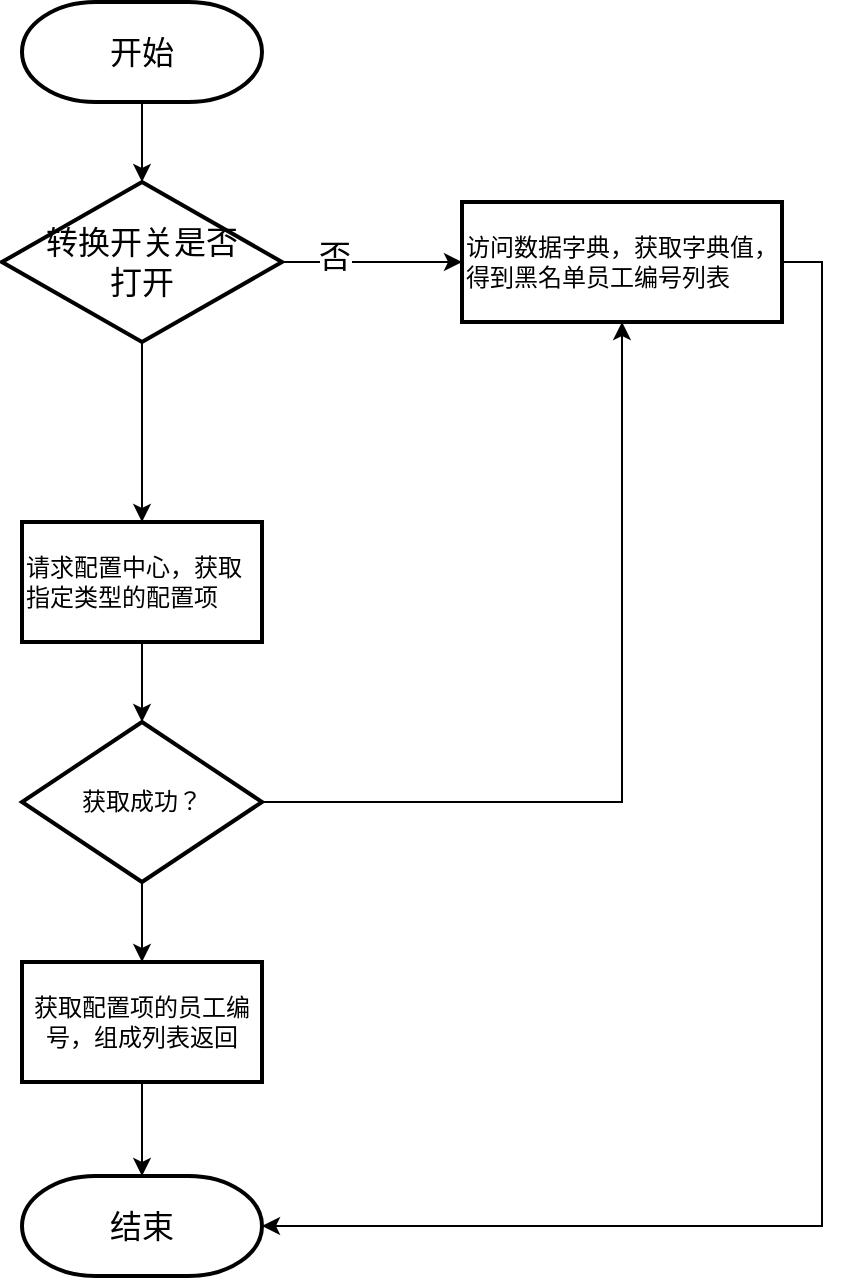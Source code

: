<mxfile version="28.0.6">
  <diagram name="第 1 页" id="4CZM-l4THoh-fqjmzcx0">
    <mxGraphModel dx="1722" dy="948" grid="1" gridSize="10" guides="1" tooltips="1" connect="1" arrows="1" fold="1" page="1" pageScale="1" pageWidth="1169" pageHeight="827" math="0" shadow="0">
      <root>
        <mxCell id="0" />
        <mxCell id="1" parent="0" />
        <mxCell id="Rvd_LpyRWWdYLsu3HXT1-5" value="" style="edgeStyle=orthogonalEdgeStyle;rounded=0;orthogonalLoop=1;jettySize=auto;html=1;" edge="1" parent="1" source="Rvd_LpyRWWdYLsu3HXT1-2" target="Rvd_LpyRWWdYLsu3HXT1-4">
          <mxGeometry relative="1" as="geometry" />
        </mxCell>
        <mxCell id="Rvd_LpyRWWdYLsu3HXT1-2" value="&lt;font style=&quot;font-size: 16px;&quot;&gt;开始&lt;/font&gt;" style="strokeWidth=2;html=1;shape=mxgraph.flowchart.terminator;whiteSpace=wrap;" vertex="1" parent="1">
          <mxGeometry x="170" y="60" width="120" height="50" as="geometry" />
        </mxCell>
        <mxCell id="Rvd_LpyRWWdYLsu3HXT1-7" value="" style="edgeStyle=orthogonalEdgeStyle;rounded=0;orthogonalLoop=1;jettySize=auto;html=1;" edge="1" parent="1" source="Rvd_LpyRWWdYLsu3HXT1-4" target="Rvd_LpyRWWdYLsu3HXT1-6">
          <mxGeometry relative="1" as="geometry" />
        </mxCell>
        <mxCell id="Rvd_LpyRWWdYLsu3HXT1-18" value="否" style="edgeLabel;html=1;align=center;verticalAlign=middle;resizable=0;points=[];fontSize=16;" vertex="1" connectable="0" parent="Rvd_LpyRWWdYLsu3HXT1-7">
          <mxGeometry x="-0.433" y="3" relative="1" as="geometry">
            <mxPoint as="offset" />
          </mxGeometry>
        </mxCell>
        <mxCell id="Rvd_LpyRWWdYLsu3HXT1-9" value="" style="edgeStyle=orthogonalEdgeStyle;rounded=0;orthogonalLoop=1;jettySize=auto;html=1;" edge="1" parent="1" source="Rvd_LpyRWWdYLsu3HXT1-4" target="Rvd_LpyRWWdYLsu3HXT1-8">
          <mxGeometry relative="1" as="geometry" />
        </mxCell>
        <mxCell id="Rvd_LpyRWWdYLsu3HXT1-4" value="&lt;font style=&quot;font-size: 16px;&quot;&gt;转换开关&lt;/font&gt;&lt;span style=&quot;font-size: 16px; background-color: transparent; color: light-dark(rgb(0, 0, 0), rgb(255, 255, 255));&quot;&gt;是否&lt;/span&gt;&lt;div&gt;&lt;span style=&quot;font-size: 16px; background-color: transparent; color: light-dark(rgb(0, 0, 0), rgb(255, 255, 255));&quot;&gt;打开&lt;/span&gt;&lt;/div&gt;" style="rhombus;whiteSpace=wrap;html=1;strokeWidth=2;" vertex="1" parent="1">
          <mxGeometry x="160" y="150" width="140" height="80" as="geometry" />
        </mxCell>
        <mxCell id="Rvd_LpyRWWdYLsu3HXT1-6" value="访问数据字典，获取字典值，得到黑名单员工编号列表" style="whiteSpace=wrap;html=1;strokeWidth=2;align=left;" vertex="1" parent="1">
          <mxGeometry x="390" y="160" width="160" height="60" as="geometry" />
        </mxCell>
        <mxCell id="Rvd_LpyRWWdYLsu3HXT1-11" value="" style="edgeStyle=orthogonalEdgeStyle;rounded=0;orthogonalLoop=1;jettySize=auto;html=1;" edge="1" parent="1" source="Rvd_LpyRWWdYLsu3HXT1-8" target="Rvd_LpyRWWdYLsu3HXT1-10">
          <mxGeometry relative="1" as="geometry" />
        </mxCell>
        <mxCell id="Rvd_LpyRWWdYLsu3HXT1-8" value="请求配置中心，获取指定类型的配置项" style="whiteSpace=wrap;html=1;strokeWidth=2;align=left;" vertex="1" parent="1">
          <mxGeometry x="170" y="320" width="120" height="60" as="geometry" />
        </mxCell>
        <mxCell id="Rvd_LpyRWWdYLsu3HXT1-12" style="edgeStyle=orthogonalEdgeStyle;rounded=0;orthogonalLoop=1;jettySize=auto;html=1;exitX=1;exitY=0.5;exitDx=0;exitDy=0;entryX=0.5;entryY=1;entryDx=0;entryDy=0;" edge="1" parent="1" source="Rvd_LpyRWWdYLsu3HXT1-10" target="Rvd_LpyRWWdYLsu3HXT1-6">
          <mxGeometry relative="1" as="geometry" />
        </mxCell>
        <mxCell id="Rvd_LpyRWWdYLsu3HXT1-14" value="" style="edgeStyle=orthogonalEdgeStyle;rounded=0;orthogonalLoop=1;jettySize=auto;html=1;" edge="1" parent="1" source="Rvd_LpyRWWdYLsu3HXT1-10" target="Rvd_LpyRWWdYLsu3HXT1-13">
          <mxGeometry relative="1" as="geometry" />
        </mxCell>
        <mxCell id="Rvd_LpyRWWdYLsu3HXT1-10" value="获取成功？" style="rhombus;whiteSpace=wrap;html=1;strokeWidth=2;" vertex="1" parent="1">
          <mxGeometry x="170" y="420" width="120" height="80" as="geometry" />
        </mxCell>
        <mxCell id="Rvd_LpyRWWdYLsu3HXT1-13" value="获取配置项的员工编号，组成列表返回" style="whiteSpace=wrap;html=1;strokeWidth=2;" vertex="1" parent="1">
          <mxGeometry x="170" y="540" width="120" height="60" as="geometry" />
        </mxCell>
        <mxCell id="Rvd_LpyRWWdYLsu3HXT1-15" value="&lt;font style=&quot;font-size: 16px;&quot;&gt;结束&lt;/font&gt;" style="strokeWidth=2;html=1;shape=mxgraph.flowchart.terminator;whiteSpace=wrap;" vertex="1" parent="1">
          <mxGeometry x="170" y="647" width="120" height="50" as="geometry" />
        </mxCell>
        <mxCell id="Rvd_LpyRWWdYLsu3HXT1-16" style="edgeStyle=orthogonalEdgeStyle;rounded=0;orthogonalLoop=1;jettySize=auto;html=1;exitX=1;exitY=0.5;exitDx=0;exitDy=0;entryX=1;entryY=0.5;entryDx=0;entryDy=0;entryPerimeter=0;" edge="1" parent="1" source="Rvd_LpyRWWdYLsu3HXT1-6" target="Rvd_LpyRWWdYLsu3HXT1-15">
          <mxGeometry relative="1" as="geometry" />
        </mxCell>
        <mxCell id="Rvd_LpyRWWdYLsu3HXT1-17" style="edgeStyle=orthogonalEdgeStyle;rounded=0;orthogonalLoop=1;jettySize=auto;html=1;exitX=0.5;exitY=1;exitDx=0;exitDy=0;entryX=0.5;entryY=0;entryDx=0;entryDy=0;entryPerimeter=0;" edge="1" parent="1" source="Rvd_LpyRWWdYLsu3HXT1-13" target="Rvd_LpyRWWdYLsu3HXT1-15">
          <mxGeometry relative="1" as="geometry" />
        </mxCell>
      </root>
    </mxGraphModel>
  </diagram>
</mxfile>
